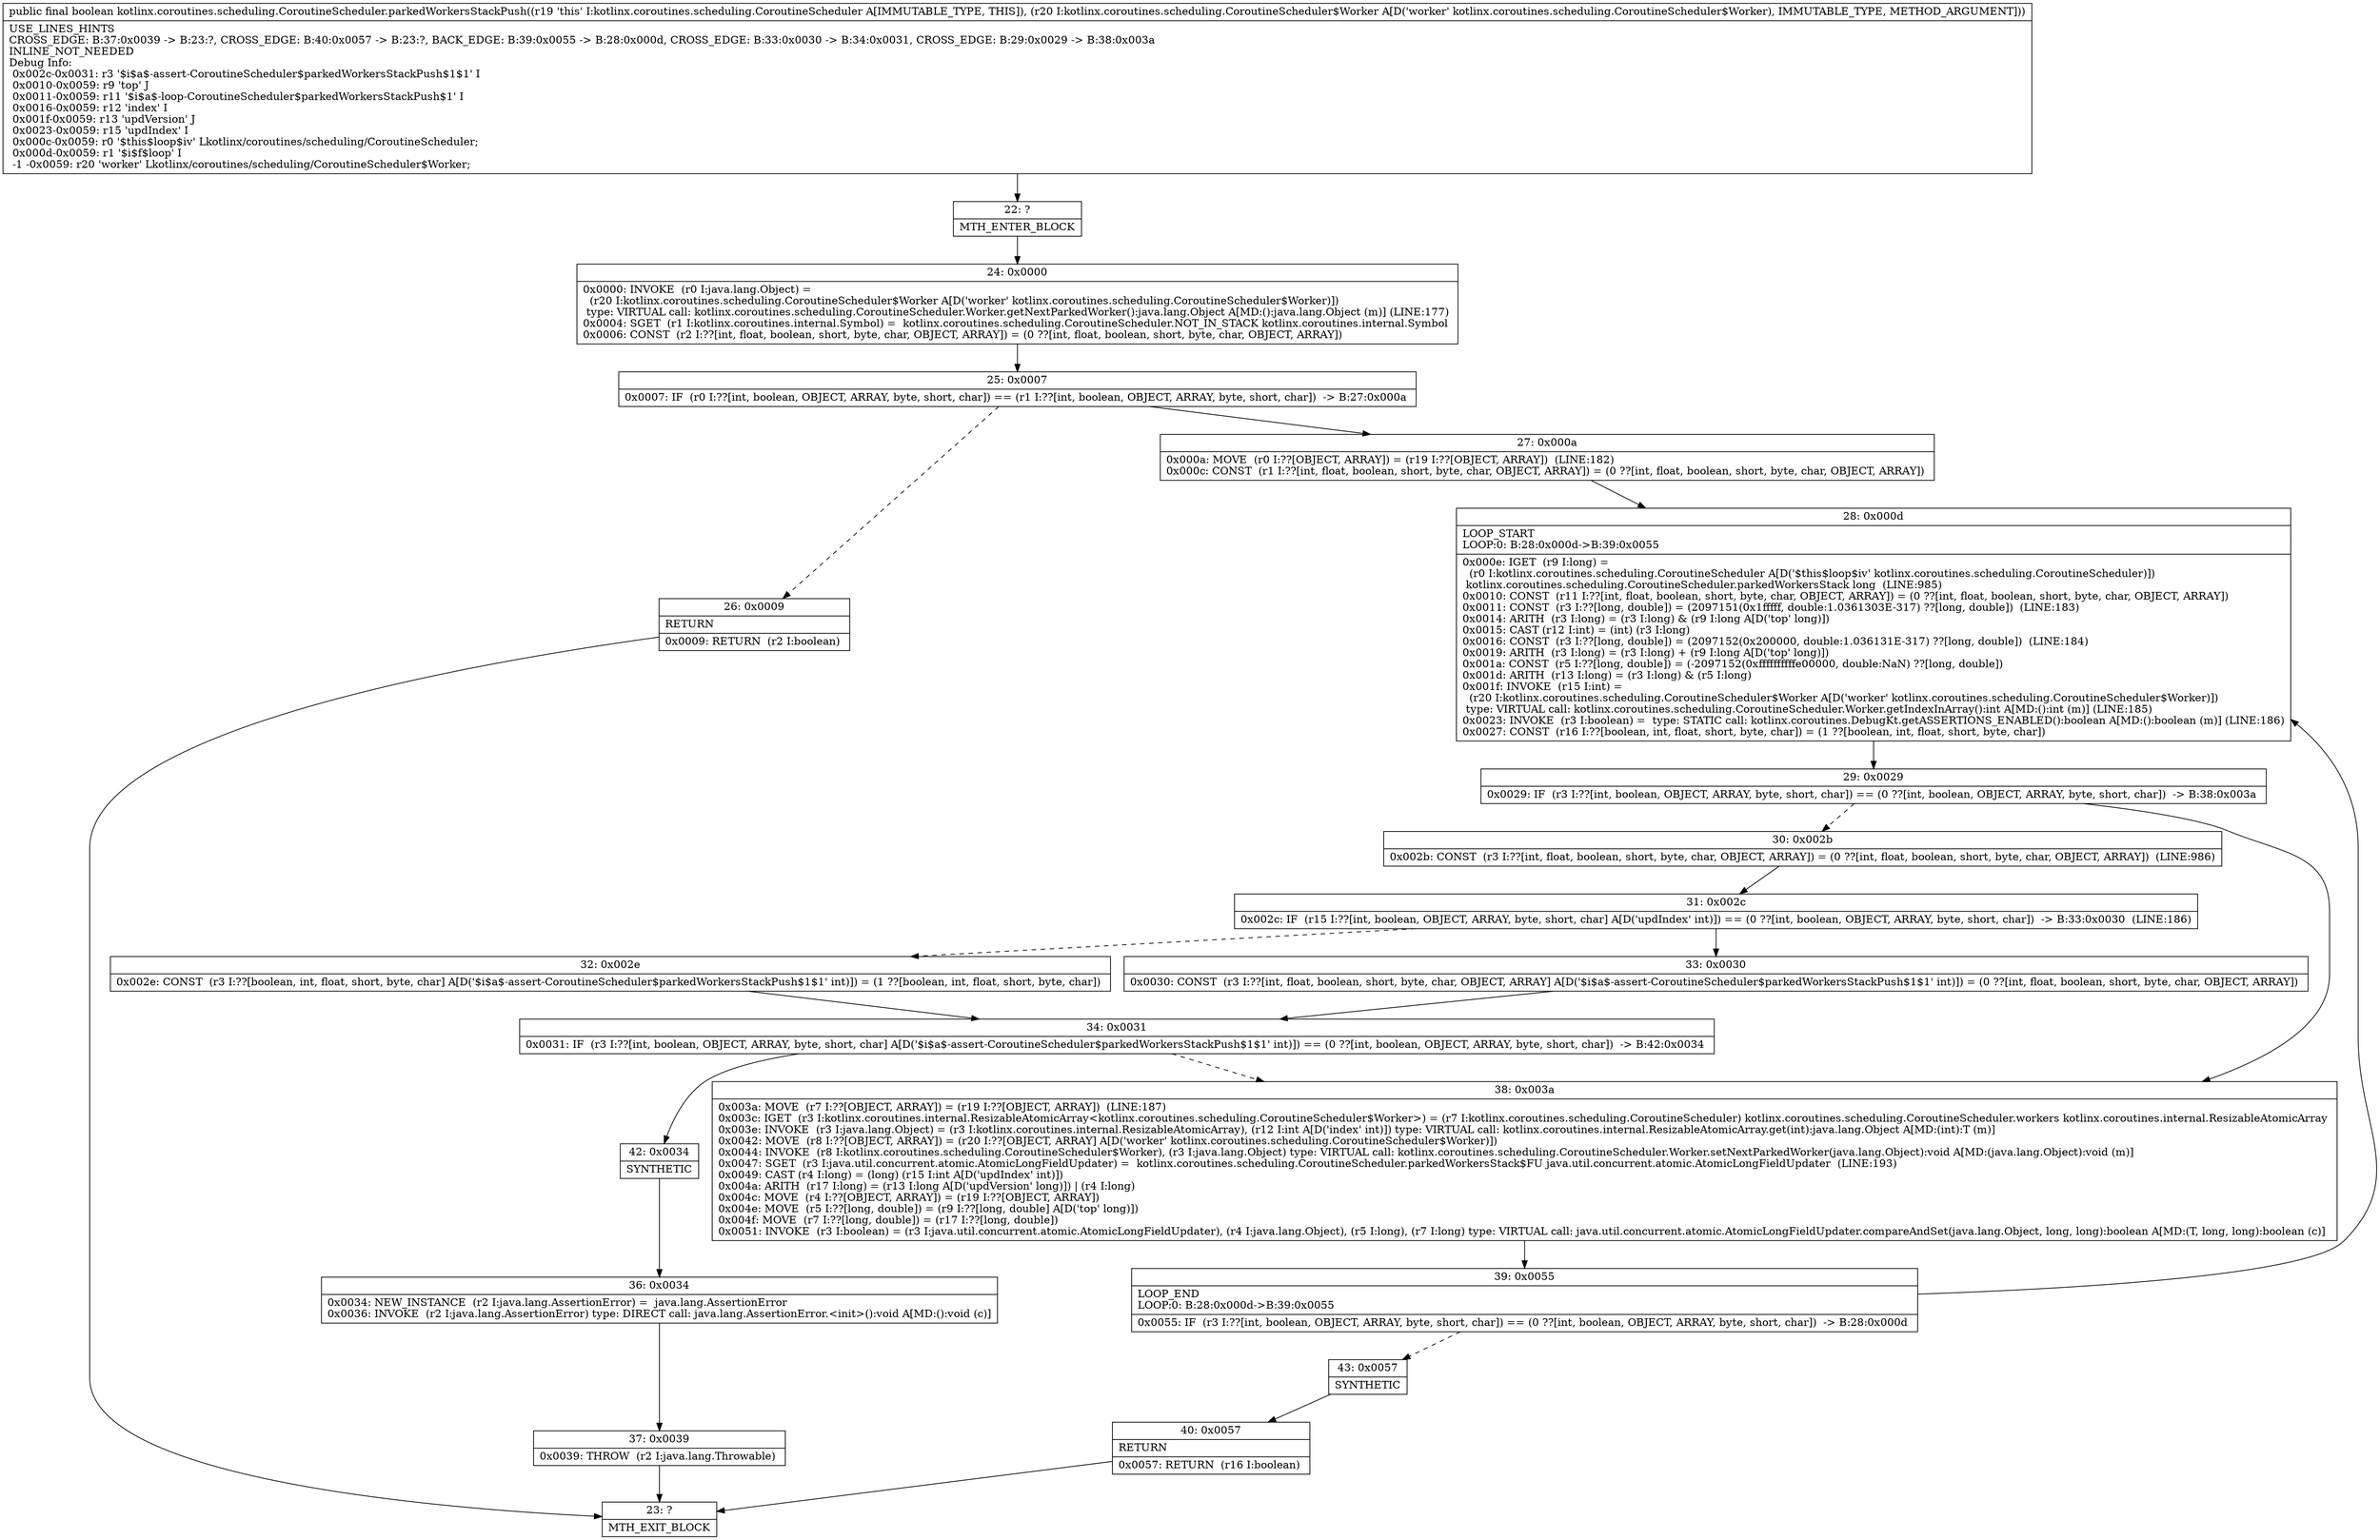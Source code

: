 digraph "CFG forkotlinx.coroutines.scheduling.CoroutineScheduler.parkedWorkersStackPush(Lkotlinx\/coroutines\/scheduling\/CoroutineScheduler$Worker;)Z" {
Node_22 [shape=record,label="{22\:\ ?|MTH_ENTER_BLOCK\l}"];
Node_24 [shape=record,label="{24\:\ 0x0000|0x0000: INVOKE  (r0 I:java.lang.Object) = \l  (r20 I:kotlinx.coroutines.scheduling.CoroutineScheduler$Worker A[D('worker' kotlinx.coroutines.scheduling.CoroutineScheduler$Worker)])\l type: VIRTUAL call: kotlinx.coroutines.scheduling.CoroutineScheduler.Worker.getNextParkedWorker():java.lang.Object A[MD:():java.lang.Object (m)] (LINE:177)\l0x0004: SGET  (r1 I:kotlinx.coroutines.internal.Symbol) =  kotlinx.coroutines.scheduling.CoroutineScheduler.NOT_IN_STACK kotlinx.coroutines.internal.Symbol \l0x0006: CONST  (r2 I:??[int, float, boolean, short, byte, char, OBJECT, ARRAY]) = (0 ??[int, float, boolean, short, byte, char, OBJECT, ARRAY]) \l}"];
Node_25 [shape=record,label="{25\:\ 0x0007|0x0007: IF  (r0 I:??[int, boolean, OBJECT, ARRAY, byte, short, char]) == (r1 I:??[int, boolean, OBJECT, ARRAY, byte, short, char])  \-\> B:27:0x000a \l}"];
Node_26 [shape=record,label="{26\:\ 0x0009|RETURN\l|0x0009: RETURN  (r2 I:boolean) \l}"];
Node_23 [shape=record,label="{23\:\ ?|MTH_EXIT_BLOCK\l}"];
Node_27 [shape=record,label="{27\:\ 0x000a|0x000a: MOVE  (r0 I:??[OBJECT, ARRAY]) = (r19 I:??[OBJECT, ARRAY])  (LINE:182)\l0x000c: CONST  (r1 I:??[int, float, boolean, short, byte, char, OBJECT, ARRAY]) = (0 ??[int, float, boolean, short, byte, char, OBJECT, ARRAY]) \l}"];
Node_28 [shape=record,label="{28\:\ 0x000d|LOOP_START\lLOOP:0: B:28:0x000d\-\>B:39:0x0055\l|0x000e: IGET  (r9 I:long) = \l  (r0 I:kotlinx.coroutines.scheduling.CoroutineScheduler A[D('$this$loop$iv' kotlinx.coroutines.scheduling.CoroutineScheduler)])\l kotlinx.coroutines.scheduling.CoroutineScheduler.parkedWorkersStack long  (LINE:985)\l0x0010: CONST  (r11 I:??[int, float, boolean, short, byte, char, OBJECT, ARRAY]) = (0 ??[int, float, boolean, short, byte, char, OBJECT, ARRAY]) \l0x0011: CONST  (r3 I:??[long, double]) = (2097151(0x1fffff, double:1.0361303E\-317) ??[long, double])  (LINE:183)\l0x0014: ARITH  (r3 I:long) = (r3 I:long) & (r9 I:long A[D('top' long)]) \l0x0015: CAST (r12 I:int) = (int) (r3 I:long) \l0x0016: CONST  (r3 I:??[long, double]) = (2097152(0x200000, double:1.036131E\-317) ??[long, double])  (LINE:184)\l0x0019: ARITH  (r3 I:long) = (r3 I:long) + (r9 I:long A[D('top' long)]) \l0x001a: CONST  (r5 I:??[long, double]) = (\-2097152(0xffffffffffe00000, double:NaN) ??[long, double]) \l0x001d: ARITH  (r13 I:long) = (r3 I:long) & (r5 I:long) \l0x001f: INVOKE  (r15 I:int) = \l  (r20 I:kotlinx.coroutines.scheduling.CoroutineScheduler$Worker A[D('worker' kotlinx.coroutines.scheduling.CoroutineScheduler$Worker)])\l type: VIRTUAL call: kotlinx.coroutines.scheduling.CoroutineScheduler.Worker.getIndexInArray():int A[MD:():int (m)] (LINE:185)\l0x0023: INVOKE  (r3 I:boolean) =  type: STATIC call: kotlinx.coroutines.DebugKt.getASSERTIONS_ENABLED():boolean A[MD:():boolean (m)] (LINE:186)\l0x0027: CONST  (r16 I:??[boolean, int, float, short, byte, char]) = (1 ??[boolean, int, float, short, byte, char]) \l}"];
Node_29 [shape=record,label="{29\:\ 0x0029|0x0029: IF  (r3 I:??[int, boolean, OBJECT, ARRAY, byte, short, char]) == (0 ??[int, boolean, OBJECT, ARRAY, byte, short, char])  \-\> B:38:0x003a \l}"];
Node_30 [shape=record,label="{30\:\ 0x002b|0x002b: CONST  (r3 I:??[int, float, boolean, short, byte, char, OBJECT, ARRAY]) = (0 ??[int, float, boolean, short, byte, char, OBJECT, ARRAY])  (LINE:986)\l}"];
Node_31 [shape=record,label="{31\:\ 0x002c|0x002c: IF  (r15 I:??[int, boolean, OBJECT, ARRAY, byte, short, char] A[D('updIndex' int)]) == (0 ??[int, boolean, OBJECT, ARRAY, byte, short, char])  \-\> B:33:0x0030  (LINE:186)\l}"];
Node_32 [shape=record,label="{32\:\ 0x002e|0x002e: CONST  (r3 I:??[boolean, int, float, short, byte, char] A[D('$i$a$\-assert\-CoroutineScheduler$parkedWorkersStackPush$1$1' int)]) = (1 ??[boolean, int, float, short, byte, char]) \l}"];
Node_34 [shape=record,label="{34\:\ 0x0031|0x0031: IF  (r3 I:??[int, boolean, OBJECT, ARRAY, byte, short, char] A[D('$i$a$\-assert\-CoroutineScheduler$parkedWorkersStackPush$1$1' int)]) == (0 ??[int, boolean, OBJECT, ARRAY, byte, short, char])  \-\> B:42:0x0034 \l}"];
Node_42 [shape=record,label="{42\:\ 0x0034|SYNTHETIC\l}"];
Node_36 [shape=record,label="{36\:\ 0x0034|0x0034: NEW_INSTANCE  (r2 I:java.lang.AssertionError) =  java.lang.AssertionError \l0x0036: INVOKE  (r2 I:java.lang.AssertionError) type: DIRECT call: java.lang.AssertionError.\<init\>():void A[MD:():void (c)]\l}"];
Node_37 [shape=record,label="{37\:\ 0x0039|0x0039: THROW  (r2 I:java.lang.Throwable) \l}"];
Node_33 [shape=record,label="{33\:\ 0x0030|0x0030: CONST  (r3 I:??[int, float, boolean, short, byte, char, OBJECT, ARRAY] A[D('$i$a$\-assert\-CoroutineScheduler$parkedWorkersStackPush$1$1' int)]) = (0 ??[int, float, boolean, short, byte, char, OBJECT, ARRAY]) \l}"];
Node_38 [shape=record,label="{38\:\ 0x003a|0x003a: MOVE  (r7 I:??[OBJECT, ARRAY]) = (r19 I:??[OBJECT, ARRAY])  (LINE:187)\l0x003c: IGET  (r3 I:kotlinx.coroutines.internal.ResizableAtomicArray\<kotlinx.coroutines.scheduling.CoroutineScheduler$Worker\>) = (r7 I:kotlinx.coroutines.scheduling.CoroutineScheduler) kotlinx.coroutines.scheduling.CoroutineScheduler.workers kotlinx.coroutines.internal.ResizableAtomicArray \l0x003e: INVOKE  (r3 I:java.lang.Object) = (r3 I:kotlinx.coroutines.internal.ResizableAtomicArray), (r12 I:int A[D('index' int)]) type: VIRTUAL call: kotlinx.coroutines.internal.ResizableAtomicArray.get(int):java.lang.Object A[MD:(int):T (m)]\l0x0042: MOVE  (r8 I:??[OBJECT, ARRAY]) = (r20 I:??[OBJECT, ARRAY] A[D('worker' kotlinx.coroutines.scheduling.CoroutineScheduler$Worker)]) \l0x0044: INVOKE  (r8 I:kotlinx.coroutines.scheduling.CoroutineScheduler$Worker), (r3 I:java.lang.Object) type: VIRTUAL call: kotlinx.coroutines.scheduling.CoroutineScheduler.Worker.setNextParkedWorker(java.lang.Object):void A[MD:(java.lang.Object):void (m)]\l0x0047: SGET  (r3 I:java.util.concurrent.atomic.AtomicLongFieldUpdater) =  kotlinx.coroutines.scheduling.CoroutineScheduler.parkedWorkersStack$FU java.util.concurrent.atomic.AtomicLongFieldUpdater  (LINE:193)\l0x0049: CAST (r4 I:long) = (long) (r15 I:int A[D('updIndex' int)]) \l0x004a: ARITH  (r17 I:long) = (r13 I:long A[D('updVersion' long)]) \| (r4 I:long) \l0x004c: MOVE  (r4 I:??[OBJECT, ARRAY]) = (r19 I:??[OBJECT, ARRAY]) \l0x004e: MOVE  (r5 I:??[long, double]) = (r9 I:??[long, double] A[D('top' long)]) \l0x004f: MOVE  (r7 I:??[long, double]) = (r17 I:??[long, double]) \l0x0051: INVOKE  (r3 I:boolean) = (r3 I:java.util.concurrent.atomic.AtomicLongFieldUpdater), (r4 I:java.lang.Object), (r5 I:long), (r7 I:long) type: VIRTUAL call: java.util.concurrent.atomic.AtomicLongFieldUpdater.compareAndSet(java.lang.Object, long, long):boolean A[MD:(T, long, long):boolean (c)]\l}"];
Node_39 [shape=record,label="{39\:\ 0x0055|LOOP_END\lLOOP:0: B:28:0x000d\-\>B:39:0x0055\l|0x0055: IF  (r3 I:??[int, boolean, OBJECT, ARRAY, byte, short, char]) == (0 ??[int, boolean, OBJECT, ARRAY, byte, short, char])  \-\> B:28:0x000d \l}"];
Node_43 [shape=record,label="{43\:\ 0x0057|SYNTHETIC\l}"];
Node_40 [shape=record,label="{40\:\ 0x0057|RETURN\l|0x0057: RETURN  (r16 I:boolean) \l}"];
MethodNode[shape=record,label="{public final boolean kotlinx.coroutines.scheduling.CoroutineScheduler.parkedWorkersStackPush((r19 'this' I:kotlinx.coroutines.scheduling.CoroutineScheduler A[IMMUTABLE_TYPE, THIS]), (r20 I:kotlinx.coroutines.scheduling.CoroutineScheduler$Worker A[D('worker' kotlinx.coroutines.scheduling.CoroutineScheduler$Worker), IMMUTABLE_TYPE, METHOD_ARGUMENT]))  | USE_LINES_HINTS\lCROSS_EDGE: B:37:0x0039 \-\> B:23:?, CROSS_EDGE: B:40:0x0057 \-\> B:23:?, BACK_EDGE: B:39:0x0055 \-\> B:28:0x000d, CROSS_EDGE: B:33:0x0030 \-\> B:34:0x0031, CROSS_EDGE: B:29:0x0029 \-\> B:38:0x003a\lINLINE_NOT_NEEDED\lDebug Info:\l  0x002c\-0x0031: r3 '$i$a$\-assert\-CoroutineScheduler$parkedWorkersStackPush$1$1' I\l  0x0010\-0x0059: r9 'top' J\l  0x0011\-0x0059: r11 '$i$a$\-loop\-CoroutineScheduler$parkedWorkersStackPush$1' I\l  0x0016\-0x0059: r12 'index' I\l  0x001f\-0x0059: r13 'updVersion' J\l  0x0023\-0x0059: r15 'updIndex' I\l  0x000c\-0x0059: r0 '$this$loop$iv' Lkotlinx\/coroutines\/scheduling\/CoroutineScheduler;\l  0x000d\-0x0059: r1 '$i$f$loop' I\l  \-1 \-0x0059: r20 'worker' Lkotlinx\/coroutines\/scheduling\/CoroutineScheduler$Worker;\l}"];
MethodNode -> Node_22;Node_22 -> Node_24;
Node_24 -> Node_25;
Node_25 -> Node_26[style=dashed];
Node_25 -> Node_27;
Node_26 -> Node_23;
Node_27 -> Node_28;
Node_28 -> Node_29;
Node_29 -> Node_30[style=dashed];
Node_29 -> Node_38;
Node_30 -> Node_31;
Node_31 -> Node_32[style=dashed];
Node_31 -> Node_33;
Node_32 -> Node_34;
Node_34 -> Node_38[style=dashed];
Node_34 -> Node_42;
Node_42 -> Node_36;
Node_36 -> Node_37;
Node_37 -> Node_23;
Node_33 -> Node_34;
Node_38 -> Node_39;
Node_39 -> Node_28;
Node_39 -> Node_43[style=dashed];
Node_43 -> Node_40;
Node_40 -> Node_23;
}

